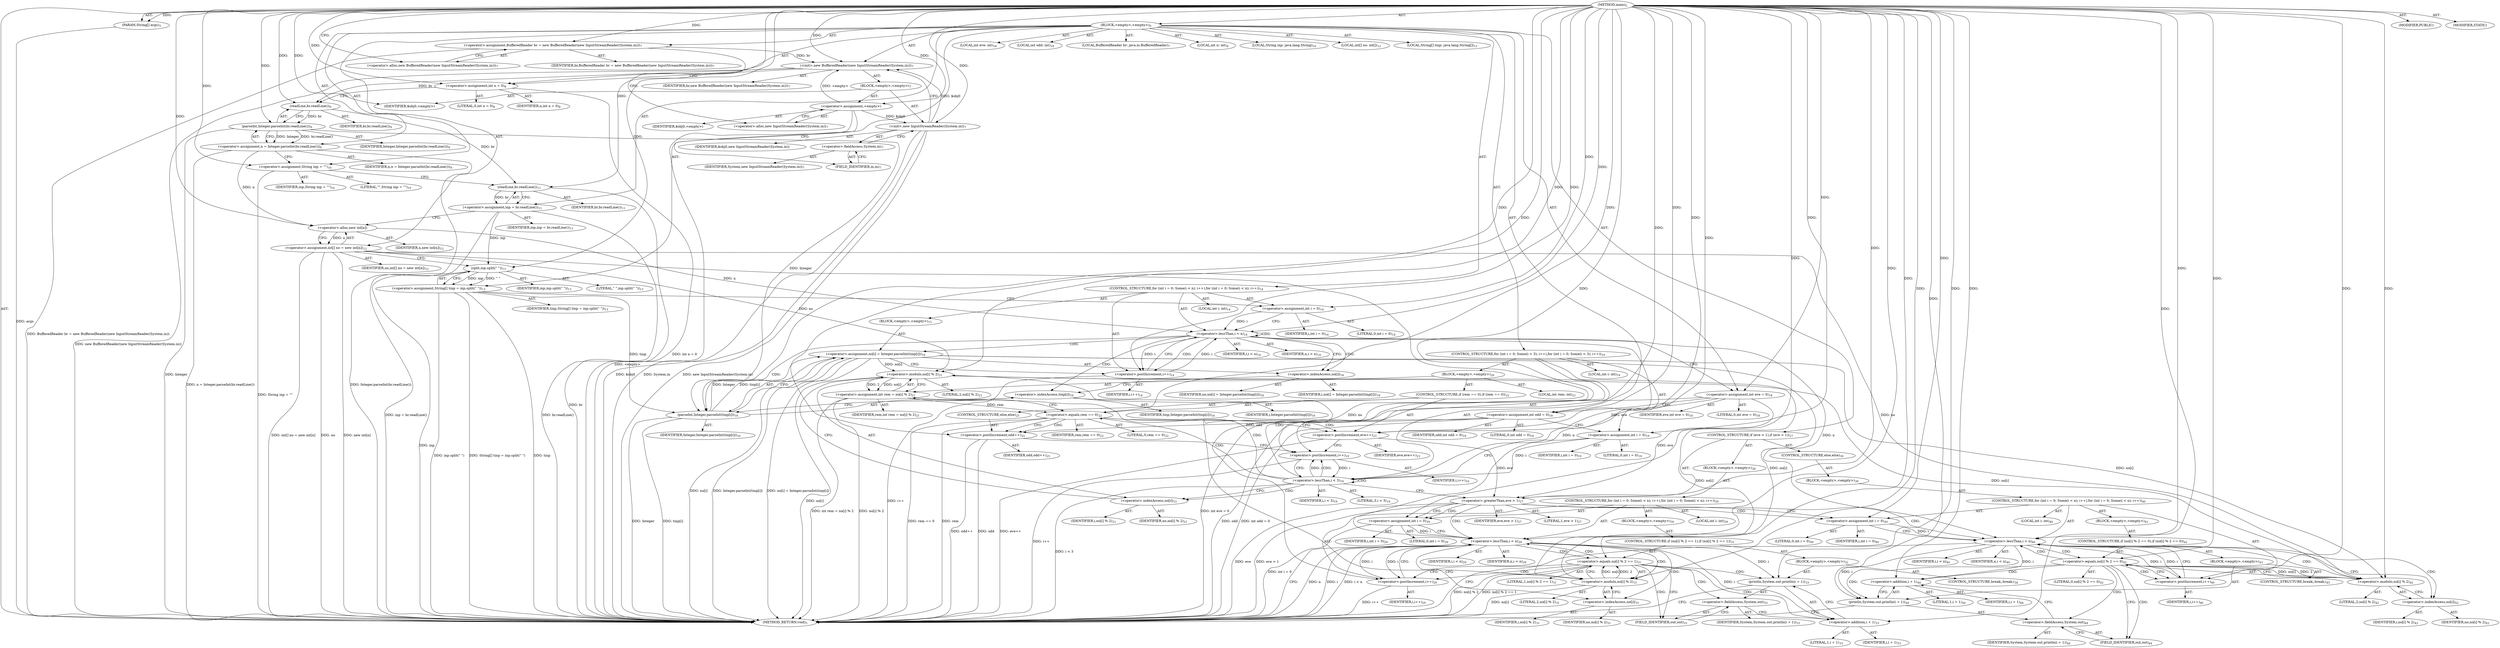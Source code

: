 digraph "main" {  
"19" [label = <(METHOD,main)<SUB>5</SUB>> ]
"20" [label = <(PARAM,String[] args)<SUB>5</SUB>> ]
"21" [label = <(BLOCK,&lt;empty&gt;,&lt;empty&gt;)<SUB>6</SUB>> ]
"4" [label = <(LOCAL,BufferedReader br: java.io.BufferedReader)<SUB>7</SUB>> ]
"22" [label = <(&lt;operator&gt;.assignment,BufferedReader br = new BufferedReader(new InputStreamReader(System.in)))<SUB>7</SUB>> ]
"23" [label = <(IDENTIFIER,br,BufferedReader br = new BufferedReader(new InputStreamReader(System.in)))<SUB>7</SUB>> ]
"24" [label = <(&lt;operator&gt;.alloc,new BufferedReader(new InputStreamReader(System.in)))<SUB>7</SUB>> ]
"25" [label = <(&lt;init&gt;,new BufferedReader(new InputStreamReader(System.in)))<SUB>7</SUB>> ]
"3" [label = <(IDENTIFIER,br,new BufferedReader(new InputStreamReader(System.in)))<SUB>7</SUB>> ]
"26" [label = <(BLOCK,&lt;empty&gt;,&lt;empty&gt;)<SUB>7</SUB>> ]
"27" [label = <(&lt;operator&gt;.assignment,&lt;empty&gt;)> ]
"28" [label = <(IDENTIFIER,$obj0,&lt;empty&gt;)> ]
"29" [label = <(&lt;operator&gt;.alloc,new InputStreamReader(System.in))<SUB>7</SUB>> ]
"30" [label = <(&lt;init&gt;,new InputStreamReader(System.in))<SUB>7</SUB>> ]
"31" [label = <(IDENTIFIER,$obj0,new InputStreamReader(System.in))> ]
"32" [label = <(&lt;operator&gt;.fieldAccess,System.in)<SUB>7</SUB>> ]
"33" [label = <(IDENTIFIER,System,new InputStreamReader(System.in))<SUB>7</SUB>> ]
"34" [label = <(FIELD_IDENTIFIER,in,in)<SUB>7</SUB>> ]
"35" [label = <(IDENTIFIER,$obj0,&lt;empty&gt;)> ]
"36" [label = <(LOCAL,int n: int)<SUB>8</SUB>> ]
"37" [label = <(&lt;operator&gt;.assignment,int n = 0)<SUB>8</SUB>> ]
"38" [label = <(IDENTIFIER,n,int n = 0)<SUB>8</SUB>> ]
"39" [label = <(LITERAL,0,int n = 0)<SUB>8</SUB>> ]
"40" [label = <(&lt;operator&gt;.assignment,n = Integer.parseInt(br.readLine()))<SUB>9</SUB>> ]
"41" [label = <(IDENTIFIER,n,n = Integer.parseInt(br.readLine()))<SUB>9</SUB>> ]
"42" [label = <(parseInt,Integer.parseInt(br.readLine()))<SUB>9</SUB>> ]
"43" [label = <(IDENTIFIER,Integer,Integer.parseInt(br.readLine()))<SUB>9</SUB>> ]
"44" [label = <(readLine,br.readLine())<SUB>9</SUB>> ]
"45" [label = <(IDENTIFIER,br,br.readLine())<SUB>9</SUB>> ]
"46" [label = <(LOCAL,String inp: java.lang.String)<SUB>10</SUB>> ]
"47" [label = <(&lt;operator&gt;.assignment,String inp = &quot;&quot;)<SUB>10</SUB>> ]
"48" [label = <(IDENTIFIER,inp,String inp = &quot;&quot;)<SUB>10</SUB>> ]
"49" [label = <(LITERAL,&quot;&quot;,String inp = &quot;&quot;)<SUB>10</SUB>> ]
"50" [label = <(&lt;operator&gt;.assignment,inp = br.readLine())<SUB>11</SUB>> ]
"51" [label = <(IDENTIFIER,inp,inp = br.readLine())<SUB>11</SUB>> ]
"52" [label = <(readLine,br.readLine())<SUB>11</SUB>> ]
"53" [label = <(IDENTIFIER,br,br.readLine())<SUB>11</SUB>> ]
"54" [label = <(LOCAL,int[] no: int[])<SUB>12</SUB>> ]
"55" [label = <(&lt;operator&gt;.assignment,int[] no = new int[n])<SUB>12</SUB>> ]
"56" [label = <(IDENTIFIER,no,int[] no = new int[n])<SUB>12</SUB>> ]
"57" [label = <(&lt;operator&gt;.alloc,new int[n])> ]
"58" [label = <(IDENTIFIER,n,new int[n])<SUB>12</SUB>> ]
"59" [label = <(LOCAL,String[] tinp: java.lang.String[])<SUB>13</SUB>> ]
"60" [label = <(&lt;operator&gt;.assignment,String[] tinp = inp.split(&quot; &quot;))<SUB>13</SUB>> ]
"61" [label = <(IDENTIFIER,tinp,String[] tinp = inp.split(&quot; &quot;))<SUB>13</SUB>> ]
"62" [label = <(split,inp.split(&quot; &quot;))<SUB>13</SUB>> ]
"63" [label = <(IDENTIFIER,inp,inp.split(&quot; &quot;))<SUB>13</SUB>> ]
"64" [label = <(LITERAL,&quot; &quot;,inp.split(&quot; &quot;))<SUB>13</SUB>> ]
"65" [label = <(CONTROL_STRUCTURE,for (int i = 0; Some(i &lt; n); i++),for (int i = 0; Some(i &lt; n); i++))<SUB>14</SUB>> ]
"66" [label = <(LOCAL,int i: int)<SUB>14</SUB>> ]
"67" [label = <(&lt;operator&gt;.assignment,int i = 0)<SUB>14</SUB>> ]
"68" [label = <(IDENTIFIER,i,int i = 0)<SUB>14</SUB>> ]
"69" [label = <(LITERAL,0,int i = 0)<SUB>14</SUB>> ]
"70" [label = <(&lt;operator&gt;.lessThan,i &lt; n)<SUB>14</SUB>> ]
"71" [label = <(IDENTIFIER,i,i &lt; n)<SUB>14</SUB>> ]
"72" [label = <(IDENTIFIER,n,i &lt; n)<SUB>14</SUB>> ]
"73" [label = <(&lt;operator&gt;.postIncrement,i++)<SUB>14</SUB>> ]
"74" [label = <(IDENTIFIER,i,i++)<SUB>14</SUB>> ]
"75" [label = <(BLOCK,&lt;empty&gt;,&lt;empty&gt;)<SUB>15</SUB>> ]
"76" [label = <(&lt;operator&gt;.assignment,no[i] = Integer.parseInt(tinp[i]))<SUB>16</SUB>> ]
"77" [label = <(&lt;operator&gt;.indexAccess,no[i])<SUB>16</SUB>> ]
"78" [label = <(IDENTIFIER,no,no[i] = Integer.parseInt(tinp[i]))<SUB>16</SUB>> ]
"79" [label = <(IDENTIFIER,i,no[i] = Integer.parseInt(tinp[i]))<SUB>16</SUB>> ]
"80" [label = <(parseInt,Integer.parseInt(tinp[i]))<SUB>16</SUB>> ]
"81" [label = <(IDENTIFIER,Integer,Integer.parseInt(tinp[i]))<SUB>16</SUB>> ]
"82" [label = <(&lt;operator&gt;.indexAccess,tinp[i])<SUB>16</SUB>> ]
"83" [label = <(IDENTIFIER,tinp,Integer.parseInt(tinp[i]))<SUB>16</SUB>> ]
"84" [label = <(IDENTIFIER,i,Integer.parseInt(tinp[i]))<SUB>16</SUB>> ]
"85" [label = <(LOCAL,int eve: int)<SUB>18</SUB>> ]
"86" [label = <(LOCAL,int odd: int)<SUB>18</SUB>> ]
"87" [label = <(&lt;operator&gt;.assignment,int eve = 0)<SUB>18</SUB>> ]
"88" [label = <(IDENTIFIER,eve,int eve = 0)<SUB>18</SUB>> ]
"89" [label = <(LITERAL,0,int eve = 0)<SUB>18</SUB>> ]
"90" [label = <(&lt;operator&gt;.assignment,int odd = 0)<SUB>18</SUB>> ]
"91" [label = <(IDENTIFIER,odd,int odd = 0)<SUB>18</SUB>> ]
"92" [label = <(LITERAL,0,int odd = 0)<SUB>18</SUB>> ]
"93" [label = <(CONTROL_STRUCTURE,for (int i = 0; Some(i &lt; 3); i++),for (int i = 0; Some(i &lt; 3); i++))<SUB>19</SUB>> ]
"94" [label = <(LOCAL,int i: int)<SUB>19</SUB>> ]
"95" [label = <(&lt;operator&gt;.assignment,int i = 0)<SUB>19</SUB>> ]
"96" [label = <(IDENTIFIER,i,int i = 0)<SUB>19</SUB>> ]
"97" [label = <(LITERAL,0,int i = 0)<SUB>19</SUB>> ]
"98" [label = <(&lt;operator&gt;.lessThan,i &lt; 3)<SUB>19</SUB>> ]
"99" [label = <(IDENTIFIER,i,i &lt; 3)<SUB>19</SUB>> ]
"100" [label = <(LITERAL,3,i &lt; 3)<SUB>19</SUB>> ]
"101" [label = <(&lt;operator&gt;.postIncrement,i++)<SUB>19</SUB>> ]
"102" [label = <(IDENTIFIER,i,i++)<SUB>19</SUB>> ]
"103" [label = <(BLOCK,&lt;empty&gt;,&lt;empty&gt;)<SUB>20</SUB>> ]
"104" [label = <(LOCAL,int rem: int)<SUB>21</SUB>> ]
"105" [label = <(&lt;operator&gt;.assignment,int rem = no[i] % 2)<SUB>21</SUB>> ]
"106" [label = <(IDENTIFIER,rem,int rem = no[i] % 2)<SUB>21</SUB>> ]
"107" [label = <(&lt;operator&gt;.modulo,no[i] % 2)<SUB>21</SUB>> ]
"108" [label = <(&lt;operator&gt;.indexAccess,no[i])<SUB>21</SUB>> ]
"109" [label = <(IDENTIFIER,no,no[i] % 2)<SUB>21</SUB>> ]
"110" [label = <(IDENTIFIER,i,no[i] % 2)<SUB>21</SUB>> ]
"111" [label = <(LITERAL,2,no[i] % 2)<SUB>21</SUB>> ]
"112" [label = <(CONTROL_STRUCTURE,if (rem == 0),if (rem == 0))<SUB>22</SUB>> ]
"113" [label = <(&lt;operator&gt;.equals,rem == 0)<SUB>22</SUB>> ]
"114" [label = <(IDENTIFIER,rem,rem == 0)<SUB>22</SUB>> ]
"115" [label = <(LITERAL,0,rem == 0)<SUB>22</SUB>> ]
"116" [label = <(&lt;operator&gt;.postIncrement,eve++)<SUB>23</SUB>> ]
"117" [label = <(IDENTIFIER,eve,eve++)<SUB>23</SUB>> ]
"118" [label = <(CONTROL_STRUCTURE,else,else)<SUB>25</SUB>> ]
"119" [label = <(&lt;operator&gt;.postIncrement,odd++)<SUB>25</SUB>> ]
"120" [label = <(IDENTIFIER,odd,odd++)<SUB>25</SUB>> ]
"121" [label = <(CONTROL_STRUCTURE,if (eve &gt; 1),if (eve &gt; 1))<SUB>27</SUB>> ]
"122" [label = <(&lt;operator&gt;.greaterThan,eve &gt; 1)<SUB>27</SUB>> ]
"123" [label = <(IDENTIFIER,eve,eve &gt; 1)<SUB>27</SUB>> ]
"124" [label = <(LITERAL,1,eve &gt; 1)<SUB>27</SUB>> ]
"125" [label = <(BLOCK,&lt;empty&gt;,&lt;empty&gt;)<SUB>28</SUB>> ]
"126" [label = <(CONTROL_STRUCTURE,for (int i = 0; Some(i &lt; n); i++),for (int i = 0; Some(i &lt; n); i++))<SUB>29</SUB>> ]
"127" [label = <(LOCAL,int i: int)<SUB>29</SUB>> ]
"128" [label = <(&lt;operator&gt;.assignment,int i = 0)<SUB>29</SUB>> ]
"129" [label = <(IDENTIFIER,i,int i = 0)<SUB>29</SUB>> ]
"130" [label = <(LITERAL,0,int i = 0)<SUB>29</SUB>> ]
"131" [label = <(&lt;operator&gt;.lessThan,i &lt; n)<SUB>29</SUB>> ]
"132" [label = <(IDENTIFIER,i,i &lt; n)<SUB>29</SUB>> ]
"133" [label = <(IDENTIFIER,n,i &lt; n)<SUB>29</SUB>> ]
"134" [label = <(&lt;operator&gt;.postIncrement,i++)<SUB>29</SUB>> ]
"135" [label = <(IDENTIFIER,i,i++)<SUB>29</SUB>> ]
"136" [label = <(BLOCK,&lt;empty&gt;,&lt;empty&gt;)<SUB>30</SUB>> ]
"137" [label = <(CONTROL_STRUCTURE,if (no[i] % 2 == 1),if (no[i] % 2 == 1))<SUB>31</SUB>> ]
"138" [label = <(&lt;operator&gt;.equals,no[i] % 2 == 1)<SUB>31</SUB>> ]
"139" [label = <(&lt;operator&gt;.modulo,no[i] % 2)<SUB>31</SUB>> ]
"140" [label = <(&lt;operator&gt;.indexAccess,no[i])<SUB>31</SUB>> ]
"141" [label = <(IDENTIFIER,no,no[i] % 2)<SUB>31</SUB>> ]
"142" [label = <(IDENTIFIER,i,no[i] % 2)<SUB>31</SUB>> ]
"143" [label = <(LITERAL,2,no[i] % 2)<SUB>31</SUB>> ]
"144" [label = <(LITERAL,1,no[i] % 2 == 1)<SUB>31</SUB>> ]
"145" [label = <(BLOCK,&lt;empty&gt;,&lt;empty&gt;)<SUB>32</SUB>> ]
"146" [label = <(println,System.out.println(i + 1))<SUB>33</SUB>> ]
"147" [label = <(&lt;operator&gt;.fieldAccess,System.out)<SUB>33</SUB>> ]
"148" [label = <(IDENTIFIER,System,System.out.println(i + 1))<SUB>33</SUB>> ]
"149" [label = <(FIELD_IDENTIFIER,out,out)<SUB>33</SUB>> ]
"150" [label = <(&lt;operator&gt;.addition,i + 1)<SUB>33</SUB>> ]
"151" [label = <(IDENTIFIER,i,i + 1)<SUB>33</SUB>> ]
"152" [label = <(LITERAL,1,i + 1)<SUB>33</SUB>> ]
"153" [label = <(CONTROL_STRUCTURE,break;,break;)<SUB>34</SUB>> ]
"154" [label = <(CONTROL_STRUCTURE,else,else)<SUB>39</SUB>> ]
"155" [label = <(BLOCK,&lt;empty&gt;,&lt;empty&gt;)<SUB>39</SUB>> ]
"156" [label = <(CONTROL_STRUCTURE,for (int i = 0; Some(i &lt; n); i++),for (int i = 0; Some(i &lt; n); i++))<SUB>40</SUB>> ]
"157" [label = <(LOCAL,int i: int)<SUB>40</SUB>> ]
"158" [label = <(&lt;operator&gt;.assignment,int i = 0)<SUB>40</SUB>> ]
"159" [label = <(IDENTIFIER,i,int i = 0)<SUB>40</SUB>> ]
"160" [label = <(LITERAL,0,int i = 0)<SUB>40</SUB>> ]
"161" [label = <(&lt;operator&gt;.lessThan,i &lt; n)<SUB>40</SUB>> ]
"162" [label = <(IDENTIFIER,i,i &lt; n)<SUB>40</SUB>> ]
"163" [label = <(IDENTIFIER,n,i &lt; n)<SUB>40</SUB>> ]
"164" [label = <(&lt;operator&gt;.postIncrement,i++)<SUB>40</SUB>> ]
"165" [label = <(IDENTIFIER,i,i++)<SUB>40</SUB>> ]
"166" [label = <(BLOCK,&lt;empty&gt;,&lt;empty&gt;)<SUB>41</SUB>> ]
"167" [label = <(CONTROL_STRUCTURE,if (no[i] % 2 == 0),if (no[i] % 2 == 0))<SUB>42</SUB>> ]
"168" [label = <(&lt;operator&gt;.equals,no[i] % 2 == 0)<SUB>42</SUB>> ]
"169" [label = <(&lt;operator&gt;.modulo,no[i] % 2)<SUB>42</SUB>> ]
"170" [label = <(&lt;operator&gt;.indexAccess,no[i])<SUB>42</SUB>> ]
"171" [label = <(IDENTIFIER,no,no[i] % 2)<SUB>42</SUB>> ]
"172" [label = <(IDENTIFIER,i,no[i] % 2)<SUB>42</SUB>> ]
"173" [label = <(LITERAL,2,no[i] % 2)<SUB>42</SUB>> ]
"174" [label = <(LITERAL,0,no[i] % 2 == 0)<SUB>42</SUB>> ]
"175" [label = <(BLOCK,&lt;empty&gt;,&lt;empty&gt;)<SUB>43</SUB>> ]
"176" [label = <(println,System.out.println(i + 1))<SUB>44</SUB>> ]
"177" [label = <(&lt;operator&gt;.fieldAccess,System.out)<SUB>44</SUB>> ]
"178" [label = <(IDENTIFIER,System,System.out.println(i + 1))<SUB>44</SUB>> ]
"179" [label = <(FIELD_IDENTIFIER,out,out)<SUB>44</SUB>> ]
"180" [label = <(&lt;operator&gt;.addition,i + 1)<SUB>44</SUB>> ]
"181" [label = <(IDENTIFIER,i,i + 1)<SUB>44</SUB>> ]
"182" [label = <(LITERAL,1,i + 1)<SUB>44</SUB>> ]
"183" [label = <(CONTROL_STRUCTURE,break;,break;)<SUB>45</SUB>> ]
"184" [label = <(MODIFIER,PUBLIC)> ]
"185" [label = <(MODIFIER,STATIC)> ]
"186" [label = <(METHOD_RETURN,void)<SUB>5</SUB>> ]
  "19" -> "20"  [ label = "AST: "] 
  "19" -> "21"  [ label = "AST: "] 
  "19" -> "184"  [ label = "AST: "] 
  "19" -> "185"  [ label = "AST: "] 
  "19" -> "186"  [ label = "AST: "] 
  "21" -> "4"  [ label = "AST: "] 
  "21" -> "22"  [ label = "AST: "] 
  "21" -> "25"  [ label = "AST: "] 
  "21" -> "36"  [ label = "AST: "] 
  "21" -> "37"  [ label = "AST: "] 
  "21" -> "40"  [ label = "AST: "] 
  "21" -> "46"  [ label = "AST: "] 
  "21" -> "47"  [ label = "AST: "] 
  "21" -> "50"  [ label = "AST: "] 
  "21" -> "54"  [ label = "AST: "] 
  "21" -> "55"  [ label = "AST: "] 
  "21" -> "59"  [ label = "AST: "] 
  "21" -> "60"  [ label = "AST: "] 
  "21" -> "65"  [ label = "AST: "] 
  "21" -> "85"  [ label = "AST: "] 
  "21" -> "86"  [ label = "AST: "] 
  "21" -> "87"  [ label = "AST: "] 
  "21" -> "90"  [ label = "AST: "] 
  "21" -> "93"  [ label = "AST: "] 
  "21" -> "121"  [ label = "AST: "] 
  "22" -> "23"  [ label = "AST: "] 
  "22" -> "24"  [ label = "AST: "] 
  "25" -> "3"  [ label = "AST: "] 
  "25" -> "26"  [ label = "AST: "] 
  "26" -> "27"  [ label = "AST: "] 
  "26" -> "30"  [ label = "AST: "] 
  "26" -> "35"  [ label = "AST: "] 
  "27" -> "28"  [ label = "AST: "] 
  "27" -> "29"  [ label = "AST: "] 
  "30" -> "31"  [ label = "AST: "] 
  "30" -> "32"  [ label = "AST: "] 
  "32" -> "33"  [ label = "AST: "] 
  "32" -> "34"  [ label = "AST: "] 
  "37" -> "38"  [ label = "AST: "] 
  "37" -> "39"  [ label = "AST: "] 
  "40" -> "41"  [ label = "AST: "] 
  "40" -> "42"  [ label = "AST: "] 
  "42" -> "43"  [ label = "AST: "] 
  "42" -> "44"  [ label = "AST: "] 
  "44" -> "45"  [ label = "AST: "] 
  "47" -> "48"  [ label = "AST: "] 
  "47" -> "49"  [ label = "AST: "] 
  "50" -> "51"  [ label = "AST: "] 
  "50" -> "52"  [ label = "AST: "] 
  "52" -> "53"  [ label = "AST: "] 
  "55" -> "56"  [ label = "AST: "] 
  "55" -> "57"  [ label = "AST: "] 
  "57" -> "58"  [ label = "AST: "] 
  "60" -> "61"  [ label = "AST: "] 
  "60" -> "62"  [ label = "AST: "] 
  "62" -> "63"  [ label = "AST: "] 
  "62" -> "64"  [ label = "AST: "] 
  "65" -> "66"  [ label = "AST: "] 
  "65" -> "67"  [ label = "AST: "] 
  "65" -> "70"  [ label = "AST: "] 
  "65" -> "73"  [ label = "AST: "] 
  "65" -> "75"  [ label = "AST: "] 
  "67" -> "68"  [ label = "AST: "] 
  "67" -> "69"  [ label = "AST: "] 
  "70" -> "71"  [ label = "AST: "] 
  "70" -> "72"  [ label = "AST: "] 
  "73" -> "74"  [ label = "AST: "] 
  "75" -> "76"  [ label = "AST: "] 
  "76" -> "77"  [ label = "AST: "] 
  "76" -> "80"  [ label = "AST: "] 
  "77" -> "78"  [ label = "AST: "] 
  "77" -> "79"  [ label = "AST: "] 
  "80" -> "81"  [ label = "AST: "] 
  "80" -> "82"  [ label = "AST: "] 
  "82" -> "83"  [ label = "AST: "] 
  "82" -> "84"  [ label = "AST: "] 
  "87" -> "88"  [ label = "AST: "] 
  "87" -> "89"  [ label = "AST: "] 
  "90" -> "91"  [ label = "AST: "] 
  "90" -> "92"  [ label = "AST: "] 
  "93" -> "94"  [ label = "AST: "] 
  "93" -> "95"  [ label = "AST: "] 
  "93" -> "98"  [ label = "AST: "] 
  "93" -> "101"  [ label = "AST: "] 
  "93" -> "103"  [ label = "AST: "] 
  "95" -> "96"  [ label = "AST: "] 
  "95" -> "97"  [ label = "AST: "] 
  "98" -> "99"  [ label = "AST: "] 
  "98" -> "100"  [ label = "AST: "] 
  "101" -> "102"  [ label = "AST: "] 
  "103" -> "104"  [ label = "AST: "] 
  "103" -> "105"  [ label = "AST: "] 
  "103" -> "112"  [ label = "AST: "] 
  "105" -> "106"  [ label = "AST: "] 
  "105" -> "107"  [ label = "AST: "] 
  "107" -> "108"  [ label = "AST: "] 
  "107" -> "111"  [ label = "AST: "] 
  "108" -> "109"  [ label = "AST: "] 
  "108" -> "110"  [ label = "AST: "] 
  "112" -> "113"  [ label = "AST: "] 
  "112" -> "116"  [ label = "AST: "] 
  "112" -> "118"  [ label = "AST: "] 
  "113" -> "114"  [ label = "AST: "] 
  "113" -> "115"  [ label = "AST: "] 
  "116" -> "117"  [ label = "AST: "] 
  "118" -> "119"  [ label = "AST: "] 
  "119" -> "120"  [ label = "AST: "] 
  "121" -> "122"  [ label = "AST: "] 
  "121" -> "125"  [ label = "AST: "] 
  "121" -> "154"  [ label = "AST: "] 
  "122" -> "123"  [ label = "AST: "] 
  "122" -> "124"  [ label = "AST: "] 
  "125" -> "126"  [ label = "AST: "] 
  "126" -> "127"  [ label = "AST: "] 
  "126" -> "128"  [ label = "AST: "] 
  "126" -> "131"  [ label = "AST: "] 
  "126" -> "134"  [ label = "AST: "] 
  "126" -> "136"  [ label = "AST: "] 
  "128" -> "129"  [ label = "AST: "] 
  "128" -> "130"  [ label = "AST: "] 
  "131" -> "132"  [ label = "AST: "] 
  "131" -> "133"  [ label = "AST: "] 
  "134" -> "135"  [ label = "AST: "] 
  "136" -> "137"  [ label = "AST: "] 
  "137" -> "138"  [ label = "AST: "] 
  "137" -> "145"  [ label = "AST: "] 
  "138" -> "139"  [ label = "AST: "] 
  "138" -> "144"  [ label = "AST: "] 
  "139" -> "140"  [ label = "AST: "] 
  "139" -> "143"  [ label = "AST: "] 
  "140" -> "141"  [ label = "AST: "] 
  "140" -> "142"  [ label = "AST: "] 
  "145" -> "146"  [ label = "AST: "] 
  "145" -> "153"  [ label = "AST: "] 
  "146" -> "147"  [ label = "AST: "] 
  "146" -> "150"  [ label = "AST: "] 
  "147" -> "148"  [ label = "AST: "] 
  "147" -> "149"  [ label = "AST: "] 
  "150" -> "151"  [ label = "AST: "] 
  "150" -> "152"  [ label = "AST: "] 
  "154" -> "155"  [ label = "AST: "] 
  "155" -> "156"  [ label = "AST: "] 
  "156" -> "157"  [ label = "AST: "] 
  "156" -> "158"  [ label = "AST: "] 
  "156" -> "161"  [ label = "AST: "] 
  "156" -> "164"  [ label = "AST: "] 
  "156" -> "166"  [ label = "AST: "] 
  "158" -> "159"  [ label = "AST: "] 
  "158" -> "160"  [ label = "AST: "] 
  "161" -> "162"  [ label = "AST: "] 
  "161" -> "163"  [ label = "AST: "] 
  "164" -> "165"  [ label = "AST: "] 
  "166" -> "167"  [ label = "AST: "] 
  "167" -> "168"  [ label = "AST: "] 
  "167" -> "175"  [ label = "AST: "] 
  "168" -> "169"  [ label = "AST: "] 
  "168" -> "174"  [ label = "AST: "] 
  "169" -> "170"  [ label = "AST: "] 
  "169" -> "173"  [ label = "AST: "] 
  "170" -> "171"  [ label = "AST: "] 
  "170" -> "172"  [ label = "AST: "] 
  "175" -> "176"  [ label = "AST: "] 
  "175" -> "183"  [ label = "AST: "] 
  "176" -> "177"  [ label = "AST: "] 
  "176" -> "180"  [ label = "AST: "] 
  "177" -> "178"  [ label = "AST: "] 
  "177" -> "179"  [ label = "AST: "] 
  "180" -> "181"  [ label = "AST: "] 
  "180" -> "182"  [ label = "AST: "] 
  "22" -> "29"  [ label = "CFG: "] 
  "25" -> "37"  [ label = "CFG: "] 
  "37" -> "44"  [ label = "CFG: "] 
  "40" -> "47"  [ label = "CFG: "] 
  "47" -> "52"  [ label = "CFG: "] 
  "50" -> "57"  [ label = "CFG: "] 
  "55" -> "62"  [ label = "CFG: "] 
  "60" -> "67"  [ label = "CFG: "] 
  "87" -> "90"  [ label = "CFG: "] 
  "90" -> "95"  [ label = "CFG: "] 
  "24" -> "22"  [ label = "CFG: "] 
  "42" -> "40"  [ label = "CFG: "] 
  "52" -> "50"  [ label = "CFG: "] 
  "57" -> "55"  [ label = "CFG: "] 
  "62" -> "60"  [ label = "CFG: "] 
  "67" -> "70"  [ label = "CFG: "] 
  "70" -> "77"  [ label = "CFG: "] 
  "70" -> "87"  [ label = "CFG: "] 
  "73" -> "70"  [ label = "CFG: "] 
  "95" -> "98"  [ label = "CFG: "] 
  "98" -> "108"  [ label = "CFG: "] 
  "98" -> "122"  [ label = "CFG: "] 
  "101" -> "98"  [ label = "CFG: "] 
  "122" -> "128"  [ label = "CFG: "] 
  "122" -> "158"  [ label = "CFG: "] 
  "27" -> "34"  [ label = "CFG: "] 
  "30" -> "25"  [ label = "CFG: "] 
  "44" -> "42"  [ label = "CFG: "] 
  "76" -> "73"  [ label = "CFG: "] 
  "105" -> "113"  [ label = "CFG: "] 
  "29" -> "27"  [ label = "CFG: "] 
  "32" -> "30"  [ label = "CFG: "] 
  "77" -> "82"  [ label = "CFG: "] 
  "80" -> "76"  [ label = "CFG: "] 
  "107" -> "105"  [ label = "CFG: "] 
  "113" -> "116"  [ label = "CFG: "] 
  "113" -> "119"  [ label = "CFG: "] 
  "116" -> "101"  [ label = "CFG: "] 
  "128" -> "131"  [ label = "CFG: "] 
  "131" -> "186"  [ label = "CFG: "] 
  "131" -> "140"  [ label = "CFG: "] 
  "134" -> "131"  [ label = "CFG: "] 
  "34" -> "32"  [ label = "CFG: "] 
  "82" -> "80"  [ label = "CFG: "] 
  "108" -> "107"  [ label = "CFG: "] 
  "119" -> "101"  [ label = "CFG: "] 
  "158" -> "161"  [ label = "CFG: "] 
  "161" -> "186"  [ label = "CFG: "] 
  "161" -> "170"  [ label = "CFG: "] 
  "164" -> "161"  [ label = "CFG: "] 
  "138" -> "149"  [ label = "CFG: "] 
  "138" -> "134"  [ label = "CFG: "] 
  "139" -> "138"  [ label = "CFG: "] 
  "146" -> "186"  [ label = "CFG: "] 
  "168" -> "179"  [ label = "CFG: "] 
  "168" -> "164"  [ label = "CFG: "] 
  "140" -> "139"  [ label = "CFG: "] 
  "147" -> "150"  [ label = "CFG: "] 
  "150" -> "146"  [ label = "CFG: "] 
  "169" -> "168"  [ label = "CFG: "] 
  "176" -> "186"  [ label = "CFG: "] 
  "149" -> "147"  [ label = "CFG: "] 
  "170" -> "169"  [ label = "CFG: "] 
  "177" -> "180"  [ label = "CFG: "] 
  "180" -> "176"  [ label = "CFG: "] 
  "179" -> "177"  [ label = "CFG: "] 
  "19" -> "24"  [ label = "CFG: "] 
  "20" -> "186"  [ label = "DDG: args"] 
  "22" -> "186"  [ label = "DDG: BufferedReader br = new BufferedReader(new InputStreamReader(System.in))"] 
  "27" -> "186"  [ label = "DDG: &lt;empty&gt;"] 
  "30" -> "186"  [ label = "DDG: $obj0"] 
  "30" -> "186"  [ label = "DDG: System.in"] 
  "30" -> "186"  [ label = "DDG: new InputStreamReader(System.in)"] 
  "25" -> "186"  [ label = "DDG: new BufferedReader(new InputStreamReader(System.in))"] 
  "37" -> "186"  [ label = "DDG: int n = 0"] 
  "42" -> "186"  [ label = "DDG: Integer"] 
  "40" -> "186"  [ label = "DDG: Integer.parseInt(br.readLine())"] 
  "40" -> "186"  [ label = "DDG: n = Integer.parseInt(br.readLine())"] 
  "47" -> "186"  [ label = "DDG: String inp = &quot;&quot;"] 
  "52" -> "186"  [ label = "DDG: br"] 
  "50" -> "186"  [ label = "DDG: br.readLine()"] 
  "50" -> "186"  [ label = "DDG: inp = br.readLine()"] 
  "55" -> "186"  [ label = "DDG: no"] 
  "55" -> "186"  [ label = "DDG: new int[n]"] 
  "55" -> "186"  [ label = "DDG: int[] no = new int[n]"] 
  "60" -> "186"  [ label = "DDG: tinp"] 
  "62" -> "186"  [ label = "DDG: inp"] 
  "60" -> "186"  [ label = "DDG: inp.split(&quot; &quot;)"] 
  "60" -> "186"  [ label = "DDG: String[] tinp = inp.split(&quot; &quot;)"] 
  "87" -> "186"  [ label = "DDG: int eve = 0"] 
  "90" -> "186"  [ label = "DDG: odd"] 
  "90" -> "186"  [ label = "DDG: int odd = 0"] 
  "98" -> "186"  [ label = "DDG: i &lt; 3"] 
  "122" -> "186"  [ label = "DDG: eve"] 
  "122" -> "186"  [ label = "DDG: eve &gt; 1"] 
  "128" -> "186"  [ label = "DDG: int i = 0"] 
  "131" -> "186"  [ label = "DDG: i"] 
  "131" -> "186"  [ label = "DDG: n"] 
  "131" -> "186"  [ label = "DDG: i &lt; n"] 
  "139" -> "186"  [ label = "DDG: no[i]"] 
  "138" -> "186"  [ label = "DDG: no[i] % 2"] 
  "138" -> "186"  [ label = "DDG: no[i] % 2 == 1"] 
  "134" -> "186"  [ label = "DDG: i++"] 
  "107" -> "186"  [ label = "DDG: no[i]"] 
  "105" -> "186"  [ label = "DDG: no[i] % 2"] 
  "105" -> "186"  [ label = "DDG: int rem = no[i] % 2"] 
  "113" -> "186"  [ label = "DDG: rem"] 
  "113" -> "186"  [ label = "DDG: rem == 0"] 
  "119" -> "186"  [ label = "DDG: odd"] 
  "119" -> "186"  [ label = "DDG: odd++"] 
  "116" -> "186"  [ label = "DDG: eve++"] 
  "101" -> "186"  [ label = "DDG: i++"] 
  "76" -> "186"  [ label = "DDG: no[i]"] 
  "80" -> "186"  [ label = "DDG: Integer"] 
  "80" -> "186"  [ label = "DDG: tinp[i]"] 
  "76" -> "186"  [ label = "DDG: Integer.parseInt(tinp[i])"] 
  "76" -> "186"  [ label = "DDG: no[i] = Integer.parseInt(tinp[i])"] 
  "73" -> "186"  [ label = "DDG: i++"] 
  "19" -> "20"  [ label = "DDG: "] 
  "19" -> "22"  [ label = "DDG: "] 
  "19" -> "37"  [ label = "DDG: "] 
  "42" -> "40"  [ label = "DDG: Integer"] 
  "42" -> "40"  [ label = "DDG: br.readLine()"] 
  "19" -> "47"  [ label = "DDG: "] 
  "52" -> "50"  [ label = "DDG: br"] 
  "57" -> "55"  [ label = "DDG: n"] 
  "62" -> "60"  [ label = "DDG: inp"] 
  "62" -> "60"  [ label = "DDG: &quot; &quot;"] 
  "19" -> "87"  [ label = "DDG: "] 
  "19" -> "90"  [ label = "DDG: "] 
  "22" -> "25"  [ label = "DDG: br"] 
  "19" -> "25"  [ label = "DDG: "] 
  "27" -> "25"  [ label = "DDG: &lt;empty&gt;"] 
  "30" -> "25"  [ label = "DDG: $obj0"] 
  "19" -> "67"  [ label = "DDG: "] 
  "19" -> "95"  [ label = "DDG: "] 
  "19" -> "27"  [ label = "DDG: "] 
  "19" -> "35"  [ label = "DDG: "] 
  "19" -> "42"  [ label = "DDG: "] 
  "44" -> "42"  [ label = "DDG: br"] 
  "44" -> "52"  [ label = "DDG: br"] 
  "19" -> "52"  [ label = "DDG: "] 
  "40" -> "57"  [ label = "DDG: n"] 
  "19" -> "57"  [ label = "DDG: "] 
  "50" -> "62"  [ label = "DDG: inp"] 
  "19" -> "62"  [ label = "DDG: "] 
  "67" -> "70"  [ label = "DDG: i"] 
  "73" -> "70"  [ label = "DDG: i"] 
  "19" -> "70"  [ label = "DDG: "] 
  "57" -> "70"  [ label = "DDG: n"] 
  "70" -> "73"  [ label = "DDG: i"] 
  "19" -> "73"  [ label = "DDG: "] 
  "80" -> "76"  [ label = "DDG: Integer"] 
  "80" -> "76"  [ label = "DDG: tinp[i]"] 
  "95" -> "98"  [ label = "DDG: i"] 
  "101" -> "98"  [ label = "DDG: i"] 
  "19" -> "98"  [ label = "DDG: "] 
  "98" -> "101"  [ label = "DDG: i"] 
  "19" -> "101"  [ label = "DDG: "] 
  "107" -> "105"  [ label = "DDG: no[i]"] 
  "107" -> "105"  [ label = "DDG: 2"] 
  "87" -> "122"  [ label = "DDG: eve"] 
  "116" -> "122"  [ label = "DDG: eve"] 
  "19" -> "122"  [ label = "DDG: "] 
  "27" -> "30"  [ label = "DDG: $obj0"] 
  "19" -> "30"  [ label = "DDG: "] 
  "25" -> "44"  [ label = "DDG: br"] 
  "19" -> "44"  [ label = "DDG: "] 
  "19" -> "128"  [ label = "DDG: "] 
  "42" -> "80"  [ label = "DDG: Integer"] 
  "19" -> "80"  [ label = "DDG: "] 
  "60" -> "80"  [ label = "DDG: tinp"] 
  "55" -> "107"  [ label = "DDG: no"] 
  "76" -> "107"  [ label = "DDG: no[i]"] 
  "19" -> "107"  [ label = "DDG: "] 
  "105" -> "113"  [ label = "DDG: rem"] 
  "19" -> "113"  [ label = "DDG: "] 
  "87" -> "116"  [ label = "DDG: eve"] 
  "19" -> "116"  [ label = "DDG: "] 
  "128" -> "131"  [ label = "DDG: i"] 
  "134" -> "131"  [ label = "DDG: i"] 
  "19" -> "131"  [ label = "DDG: "] 
  "70" -> "131"  [ label = "DDG: n"] 
  "131" -> "134"  [ label = "DDG: i"] 
  "19" -> "134"  [ label = "DDG: "] 
  "19" -> "158"  [ label = "DDG: "] 
  "90" -> "119"  [ label = "DDG: odd"] 
  "19" -> "119"  [ label = "DDG: "] 
  "158" -> "161"  [ label = "DDG: i"] 
  "164" -> "161"  [ label = "DDG: i"] 
  "19" -> "161"  [ label = "DDG: "] 
  "70" -> "161"  [ label = "DDG: n"] 
  "161" -> "164"  [ label = "DDG: i"] 
  "19" -> "164"  [ label = "DDG: "] 
  "139" -> "138"  [ label = "DDG: no[i]"] 
  "139" -> "138"  [ label = "DDG: 2"] 
  "19" -> "138"  [ label = "DDG: "] 
  "55" -> "139"  [ label = "DDG: no"] 
  "107" -> "139"  [ label = "DDG: no[i]"] 
  "76" -> "139"  [ label = "DDG: no[i]"] 
  "19" -> "139"  [ label = "DDG: "] 
  "131" -> "146"  [ label = "DDG: i"] 
  "19" -> "146"  [ label = "DDG: "] 
  "169" -> "168"  [ label = "DDG: no[i]"] 
  "169" -> "168"  [ label = "DDG: 2"] 
  "19" -> "168"  [ label = "DDG: "] 
  "131" -> "150"  [ label = "DDG: i"] 
  "19" -> "150"  [ label = "DDG: "] 
  "55" -> "169"  [ label = "DDG: no"] 
  "107" -> "169"  [ label = "DDG: no[i]"] 
  "76" -> "169"  [ label = "DDG: no[i]"] 
  "19" -> "169"  [ label = "DDG: "] 
  "161" -> "176"  [ label = "DDG: i"] 
  "19" -> "176"  [ label = "DDG: "] 
  "161" -> "180"  [ label = "DDG: i"] 
  "19" -> "180"  [ label = "DDG: "] 
  "70" -> "73"  [ label = "CDG: "] 
  "70" -> "77"  [ label = "CDG: "] 
  "70" -> "76"  [ label = "CDG: "] 
  "70" -> "82"  [ label = "CDG: "] 
  "70" -> "80"  [ label = "CDG: "] 
  "70" -> "70"  [ label = "CDG: "] 
  "98" -> "107"  [ label = "CDG: "] 
  "98" -> "98"  [ label = "CDG: "] 
  "98" -> "113"  [ label = "CDG: "] 
  "98" -> "101"  [ label = "CDG: "] 
  "98" -> "105"  [ label = "CDG: "] 
  "98" -> "108"  [ label = "CDG: "] 
  "122" -> "128"  [ label = "CDG: "] 
  "122" -> "161"  [ label = "CDG: "] 
  "122" -> "131"  [ label = "CDG: "] 
  "122" -> "158"  [ label = "CDG: "] 
  "113" -> "116"  [ label = "CDG: "] 
  "113" -> "119"  [ label = "CDG: "] 
  "131" -> "138"  [ label = "CDG: "] 
  "131" -> "140"  [ label = "CDG: "] 
  "131" -> "139"  [ label = "CDG: "] 
  "161" -> "169"  [ label = "CDG: "] 
  "161" -> "168"  [ label = "CDG: "] 
  "161" -> "170"  [ label = "CDG: "] 
  "138" -> "146"  [ label = "CDG: "] 
  "138" -> "131"  [ label = "CDG: "] 
  "138" -> "149"  [ label = "CDG: "] 
  "138" -> "150"  [ label = "CDG: "] 
  "138" -> "134"  [ label = "CDG: "] 
  "138" -> "147"  [ label = "CDG: "] 
  "168" -> "161"  [ label = "CDG: "] 
  "168" -> "179"  [ label = "CDG: "] 
  "168" -> "176"  [ label = "CDG: "] 
  "168" -> "177"  [ label = "CDG: "] 
  "168" -> "164"  [ label = "CDG: "] 
  "168" -> "180"  [ label = "CDG: "] 
}
